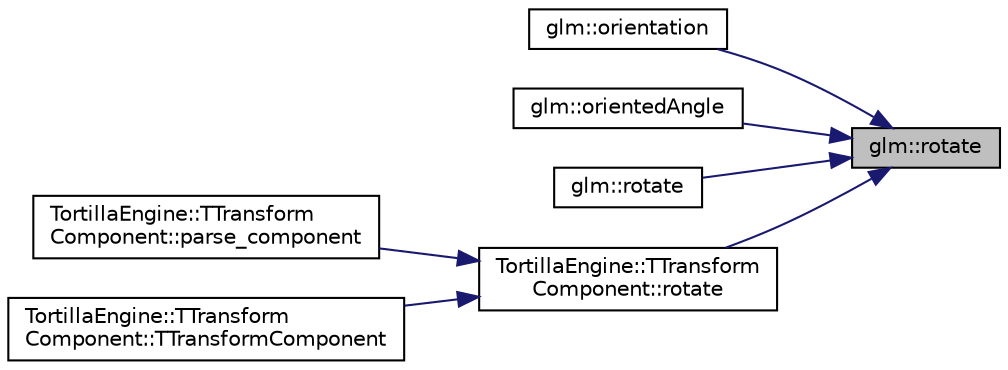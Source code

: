 digraph "glm::rotate"
{
 // LATEX_PDF_SIZE
  edge [fontname="Helvetica",fontsize="10",labelfontname="Helvetica",labelfontsize="10"];
  node [fontname="Helvetica",fontsize="10",shape=record];
  rankdir="RL";
  Node1 [label="glm::rotate",height=0.2,width=0.4,color="black", fillcolor="grey75", style="filled", fontcolor="black",tooltip=" "];
  Node1 -> Node2 [dir="back",color="midnightblue",fontsize="10",style="solid",fontname="Helvetica"];
  Node2 [label="glm::orientation",height=0.2,width=0.4,color="black", fillcolor="white", style="filled",URL="$group__gtx__rotate__vector.html#ga49b4d082305cdfcfe0a5c184f684a902",tooltip=" "];
  Node1 -> Node3 [dir="back",color="midnightblue",fontsize="10",style="solid",fontname="Helvetica"];
  Node3 [label="glm::orientedAngle",height=0.2,width=0.4,color="black", fillcolor="white", style="filled",URL="$group__gtx__vector__angle.html#ga82a19d474be13c92c7b10caab42a5a72",tooltip=" "];
  Node1 -> Node4 [dir="back",color="midnightblue",fontsize="10",style="solid",fontname="Helvetica"];
  Node4 [label="glm::rotate",height=0.2,width=0.4,color="black", fillcolor="white", style="filled",URL="$group__gtx__rotate__vector.html#ga526b6f8995bc0946aa1a04e9297de7c6",tooltip=" "];
  Node1 -> Node5 [dir="back",color="midnightblue",fontsize="10",style="solid",fontname="Helvetica"];
  Node5 [label="TortillaEngine::TTransform\lComponent::rotate",height=0.2,width=0.4,color="black", fillcolor="white", style="filled",URL="$class_tortilla_engine_1_1_t_transform_component.html#acc20f5c53d101a9976b819df22aef496",tooltip="Rotates the matrix."];
  Node5 -> Node6 [dir="back",color="midnightblue",fontsize="10",style="solid",fontname="Helvetica"];
  Node6 [label="TortillaEngine::TTransform\lComponent::parse_component",height=0.2,width=0.4,color="black", fillcolor="white", style="filled",URL="$class_tortilla_engine_1_1_t_transform_component.html#a53c58ec990b774d24d081e1466c214dd",tooltip="Loads the component data from a xml file."];
  Node5 -> Node7 [dir="back",color="midnightblue",fontsize="10",style="solid",fontname="Helvetica"];
  Node7 [label="TortillaEngine::TTransform\lComponent::TTransformComponent",height=0.2,width=0.4,color="black", fillcolor="white", style="filled",URL="$class_tortilla_engine_1_1_t_transform_component.html#a3e4372cf45555d92fc3e99f4a32ac788",tooltip="Creates a component with the given values."];
}

